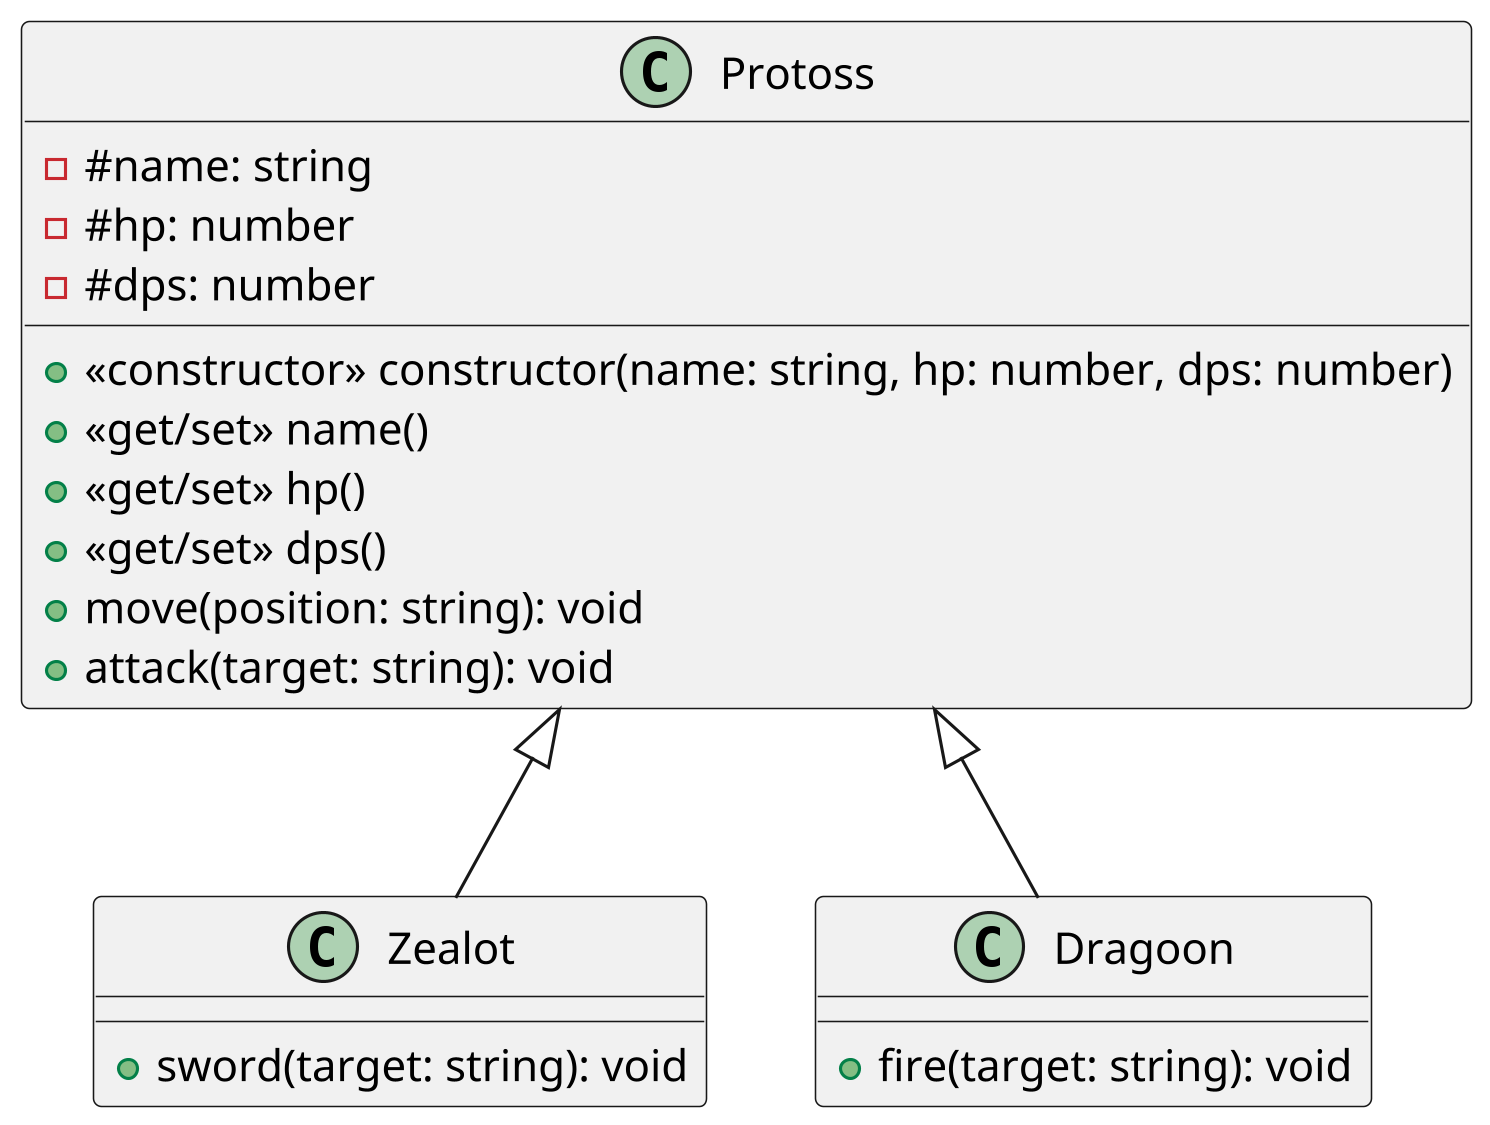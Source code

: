 @startuml ex07

skinparam dpi 300

class Protoss {
    -#name: string
    -#hp: number
    -#dps: number

    +<<constructor>> constructor(name: string, hp: number, dps: number)
    +<<get/set>> name()
    +<<get/set>> hp()
    +<<get/set>> dps()
    +move(position: string): void
    +attack(target: string): void
}

class Zealot {
    +sword(target: string): void
}

class Dragoon {
    +fire(target: string): void
}

Protoss <|-- Zealot 
Protoss <|-- Dragoon 

@enduml